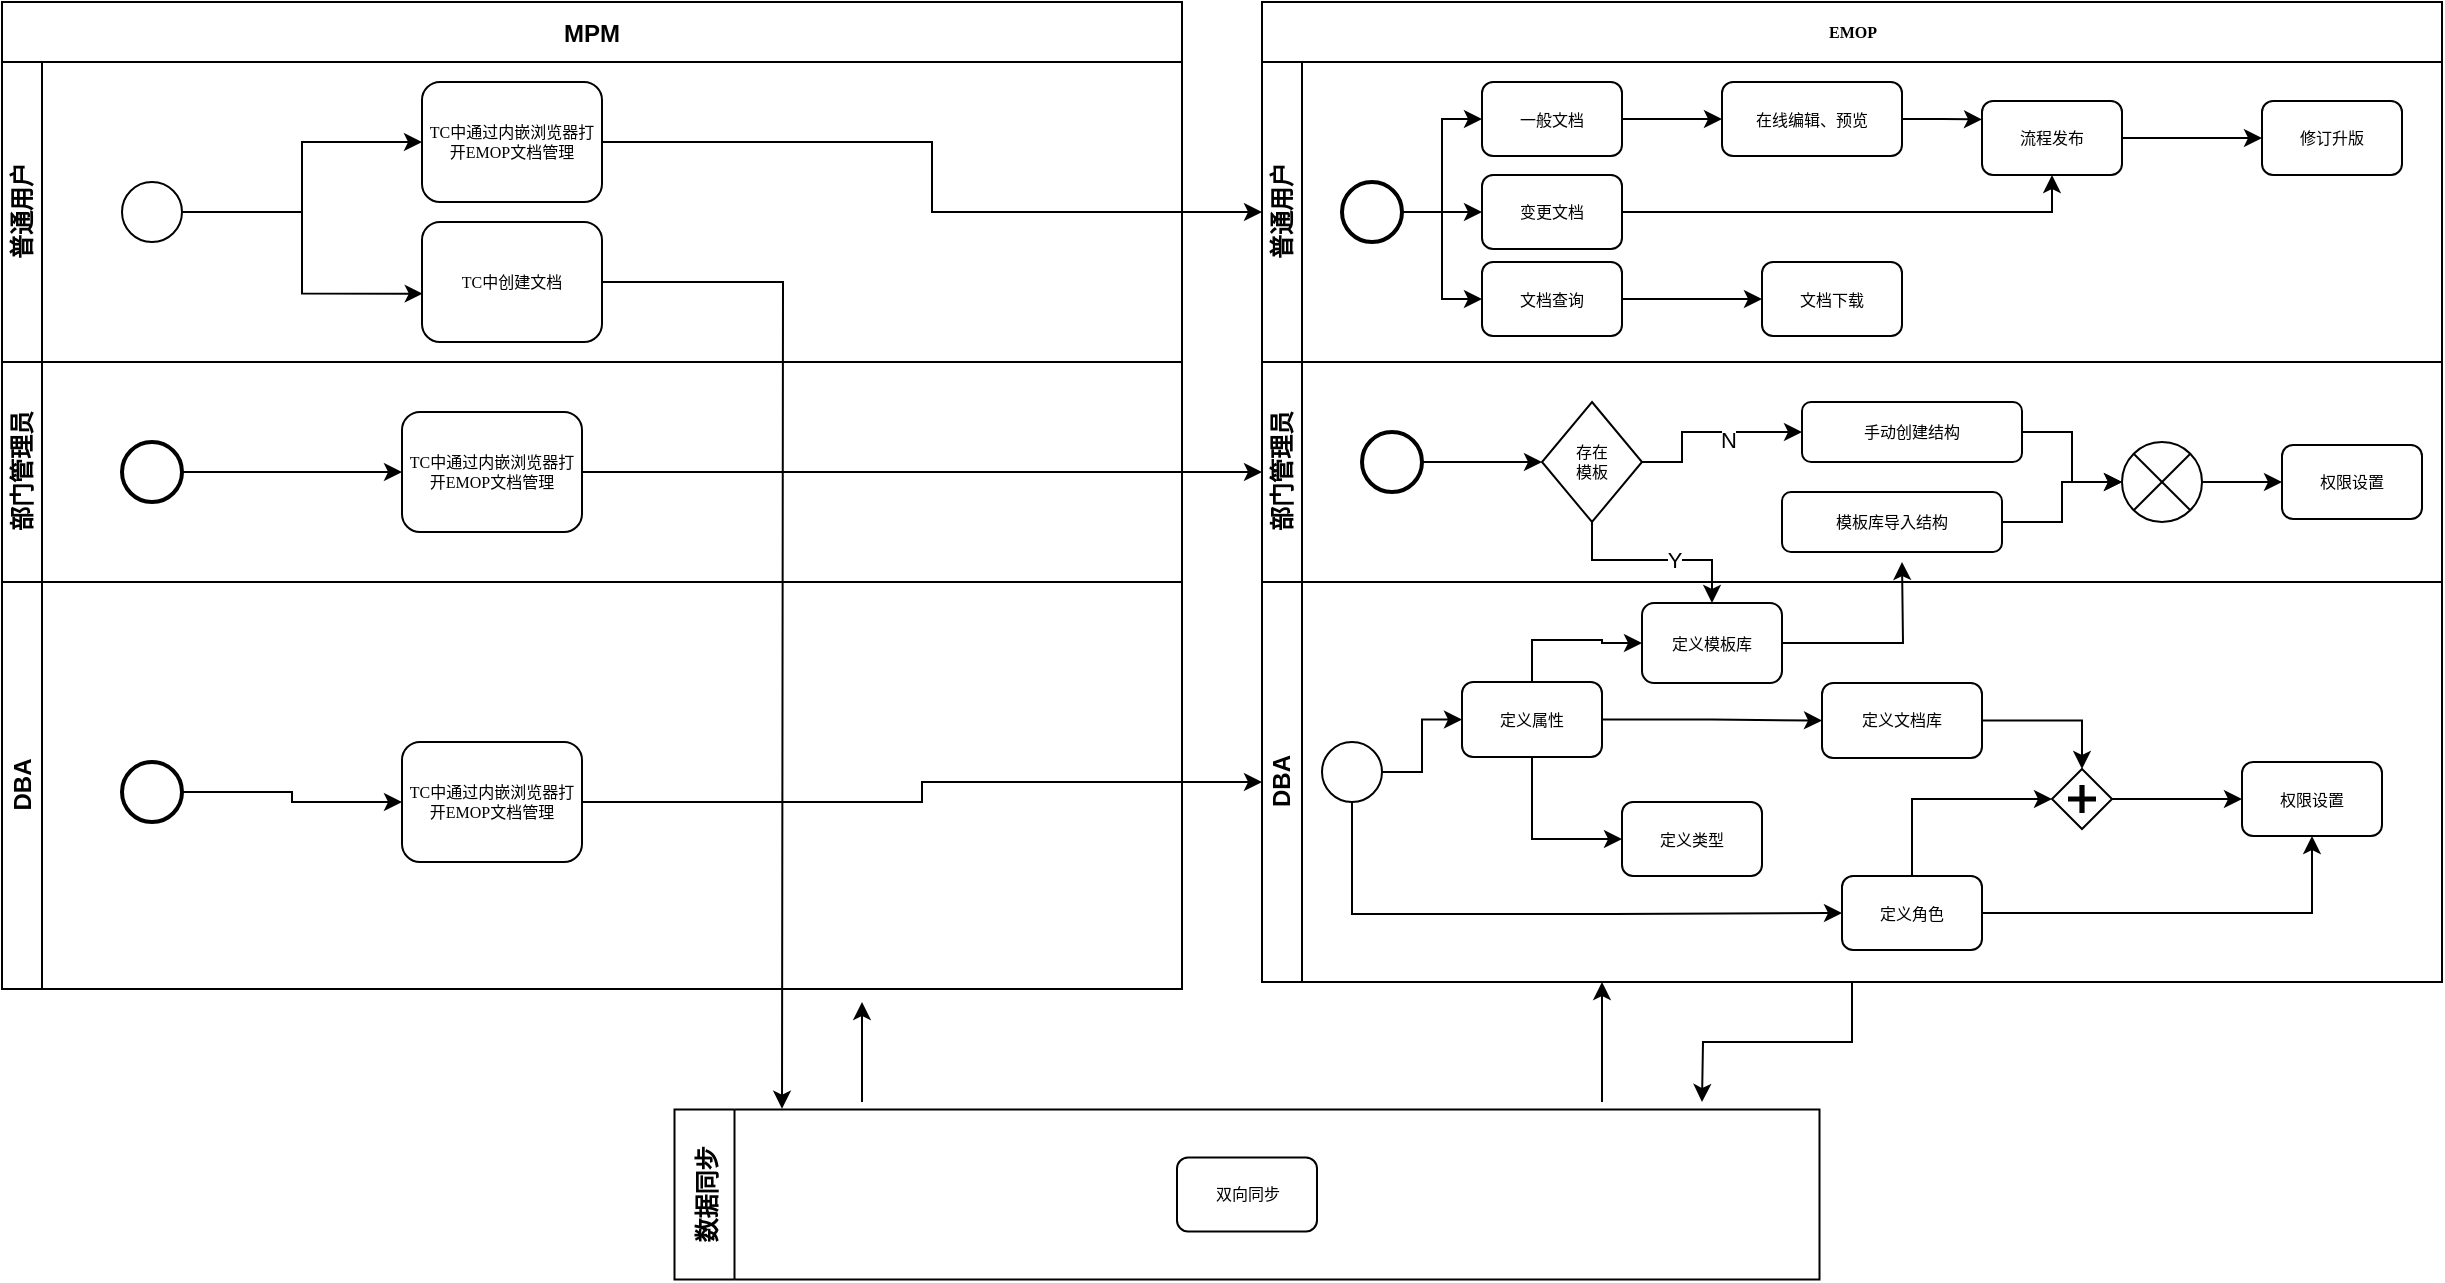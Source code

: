 <mxfile version="15.7.3" type="github">
  <diagram name="Page-1" id="c7488fd3-1785-93aa-aadb-54a6760d102a">
    <mxGraphModel dx="3162" dy="762" grid="1" gridSize="10" guides="1" tooltips="1" connect="1" arrows="1" fold="1" page="1" pageScale="1" pageWidth="1100" pageHeight="850" background="none" math="0" shadow="0">
      <root>
        <mxCell id="0" />
        <mxCell id="1" parent="0" />
        <mxCell id="2b4e8129b02d487f-1" value="EMOP" style="swimlane;html=1;childLayout=stackLayout;horizontal=1;startSize=30;horizontalStack=0;rounded=0;shadow=0;labelBackgroundColor=none;strokeWidth=1;fontFamily=Verdana;fontSize=8;align=center;" parent="1" vertex="1">
          <mxGeometry x="140" y="90" width="590" height="490" as="geometry">
            <mxRectangle x="180" y="70" width="60" height="30" as="alternateBounds" />
          </mxGeometry>
        </mxCell>
        <mxCell id="2b4e8129b02d487f-2" value="普通用户" style="swimlane;html=1;startSize=20;horizontal=0;" parent="2b4e8129b02d487f-1" vertex="1">
          <mxGeometry y="30" width="590" height="150" as="geometry">
            <mxRectangle y="30" width="590" height="20" as="alternateBounds" />
          </mxGeometry>
        </mxCell>
        <mxCell id="7WWTY_hHcLsdZ9CrHhyC-177" style="edgeStyle=orthogonalEdgeStyle;rounded=0;orthogonalLoop=1;jettySize=auto;html=1;exitX=1;exitY=0.5;exitDx=0;exitDy=0;entryX=0;entryY=0.5;entryDx=0;entryDy=0;" edge="1" parent="2b4e8129b02d487f-2" source="7WWTY_hHcLsdZ9CrHhyC-176" target="7WWTY_hHcLsdZ9CrHhyC-115">
          <mxGeometry relative="1" as="geometry" />
        </mxCell>
        <mxCell id="7WWTY_hHcLsdZ9CrHhyC-178" style="edgeStyle=orthogonalEdgeStyle;rounded=0;orthogonalLoop=1;jettySize=auto;html=1;entryX=0;entryY=0.5;entryDx=0;entryDy=0;" edge="1" parent="2b4e8129b02d487f-2" source="7WWTY_hHcLsdZ9CrHhyC-176" target="7WWTY_hHcLsdZ9CrHhyC-102">
          <mxGeometry relative="1" as="geometry" />
        </mxCell>
        <mxCell id="7WWTY_hHcLsdZ9CrHhyC-207" style="edgeStyle=orthogonalEdgeStyle;rounded=0;orthogonalLoop=1;jettySize=auto;html=1;entryX=0;entryY=0.5;entryDx=0;entryDy=0;" edge="1" parent="2b4e8129b02d487f-2" source="7WWTY_hHcLsdZ9CrHhyC-176" target="7WWTY_hHcLsdZ9CrHhyC-202">
          <mxGeometry relative="1" as="geometry" />
        </mxCell>
        <mxCell id="7WWTY_hHcLsdZ9CrHhyC-176" value="" style="ellipse;whiteSpace=wrap;html=1;rounded=0;shadow=0;labelBackgroundColor=none;strokeWidth=2;fontFamily=Verdana;fontSize=8;align=center;" vertex="1" parent="2b4e8129b02d487f-2">
          <mxGeometry x="40" y="60" width="30" height="30" as="geometry" />
        </mxCell>
        <mxCell id="7WWTY_hHcLsdZ9CrHhyC-205" style="edgeStyle=orthogonalEdgeStyle;rounded=0;orthogonalLoop=1;jettySize=auto;html=1;entryX=0;entryY=0.5;entryDx=0;entryDy=0;" edge="1" parent="2b4e8129b02d487f-2" source="7WWTY_hHcLsdZ9CrHhyC-115" target="7WWTY_hHcLsdZ9CrHhyC-204">
          <mxGeometry relative="1" as="geometry" />
        </mxCell>
        <mxCell id="7WWTY_hHcLsdZ9CrHhyC-115" value="一般文档" style="rounded=1;whiteSpace=wrap;html=1;shadow=0;labelBackgroundColor=none;strokeWidth=1;fontFamily=Verdana;fontSize=8;align=center;rotation=0;" vertex="1" parent="2b4e8129b02d487f-2">
          <mxGeometry x="110" y="10" width="70" height="37" as="geometry" />
        </mxCell>
        <mxCell id="7WWTY_hHcLsdZ9CrHhyC-181" style="edgeStyle=orthogonalEdgeStyle;rounded=0;orthogonalLoop=1;jettySize=auto;html=1;entryX=0.5;entryY=1;entryDx=0;entryDy=0;" edge="1" parent="2b4e8129b02d487f-2" source="7WWTY_hHcLsdZ9CrHhyC-102" target="7WWTY_hHcLsdZ9CrHhyC-179">
          <mxGeometry relative="1" as="geometry">
            <Array as="points">
              <mxPoint x="395" y="75" />
            </Array>
          </mxGeometry>
        </mxCell>
        <mxCell id="7WWTY_hHcLsdZ9CrHhyC-102" value="变更文档" style="rounded=1;whiteSpace=wrap;html=1;shadow=0;labelBackgroundColor=none;strokeWidth=1;fontFamily=Verdana;fontSize=8;align=center;rotation=0;" vertex="1" parent="2b4e8129b02d487f-2">
          <mxGeometry x="110" y="56.5" width="70" height="37" as="geometry" />
        </mxCell>
        <mxCell id="7WWTY_hHcLsdZ9CrHhyC-117" value="修订升版" style="rounded=1;whiteSpace=wrap;html=1;shadow=0;labelBackgroundColor=none;strokeWidth=1;fontFamily=Verdana;fontSize=8;align=center;rotation=0;" vertex="1" parent="2b4e8129b02d487f-2">
          <mxGeometry x="500" y="19.5" width="70" height="37" as="geometry" />
        </mxCell>
        <mxCell id="7WWTY_hHcLsdZ9CrHhyC-182" style="edgeStyle=orthogonalEdgeStyle;rounded=0;orthogonalLoop=1;jettySize=auto;html=1;entryX=0;entryY=0.5;entryDx=0;entryDy=0;" edge="1" parent="2b4e8129b02d487f-2" source="7WWTY_hHcLsdZ9CrHhyC-179" target="7WWTY_hHcLsdZ9CrHhyC-117">
          <mxGeometry relative="1" as="geometry" />
        </mxCell>
        <mxCell id="7WWTY_hHcLsdZ9CrHhyC-179" value="流程发布" style="rounded=1;whiteSpace=wrap;html=1;shadow=0;labelBackgroundColor=none;strokeWidth=1;fontFamily=Verdana;fontSize=8;align=center;rotation=0;" vertex="1" parent="2b4e8129b02d487f-2">
          <mxGeometry x="360" y="19.5" width="70" height="37" as="geometry" />
        </mxCell>
        <mxCell id="7WWTY_hHcLsdZ9CrHhyC-208" style="edgeStyle=orthogonalEdgeStyle;rounded=0;orthogonalLoop=1;jettySize=auto;html=1;entryX=0;entryY=0.5;entryDx=0;entryDy=0;" edge="1" parent="2b4e8129b02d487f-2" source="7WWTY_hHcLsdZ9CrHhyC-202" target="7WWTY_hHcLsdZ9CrHhyC-203">
          <mxGeometry relative="1" as="geometry" />
        </mxCell>
        <mxCell id="7WWTY_hHcLsdZ9CrHhyC-202" value="文档查询" style="rounded=1;whiteSpace=wrap;html=1;shadow=0;labelBackgroundColor=none;strokeWidth=1;fontFamily=Verdana;fontSize=8;align=center;rotation=0;" vertex="1" parent="2b4e8129b02d487f-2">
          <mxGeometry x="110" y="100" width="70" height="37" as="geometry" />
        </mxCell>
        <mxCell id="7WWTY_hHcLsdZ9CrHhyC-203" value="文档下载" style="rounded=1;whiteSpace=wrap;html=1;shadow=0;labelBackgroundColor=none;strokeWidth=1;fontFamily=Verdana;fontSize=8;align=center;rotation=0;" vertex="1" parent="2b4e8129b02d487f-2">
          <mxGeometry x="250" y="100" width="70" height="37" as="geometry" />
        </mxCell>
        <mxCell id="7WWTY_hHcLsdZ9CrHhyC-206" style="edgeStyle=orthogonalEdgeStyle;rounded=0;orthogonalLoop=1;jettySize=auto;html=1;entryX=0;entryY=0.25;entryDx=0;entryDy=0;" edge="1" parent="2b4e8129b02d487f-2" source="7WWTY_hHcLsdZ9CrHhyC-204" target="7WWTY_hHcLsdZ9CrHhyC-179">
          <mxGeometry relative="1" as="geometry" />
        </mxCell>
        <mxCell id="7WWTY_hHcLsdZ9CrHhyC-204" value="在线编辑、预览" style="rounded=1;whiteSpace=wrap;html=1;shadow=0;labelBackgroundColor=none;strokeWidth=1;fontFamily=Verdana;fontSize=8;align=center;rotation=0;" vertex="1" parent="2b4e8129b02d487f-2">
          <mxGeometry x="230" y="10" width="90" height="37" as="geometry" />
        </mxCell>
        <mxCell id="2b4e8129b02d487f-3" value="部门管理员" style="swimlane;html=1;startSize=20;horizontal=0;" parent="2b4e8129b02d487f-1" vertex="1">
          <mxGeometry y="180" width="590" height="110" as="geometry" />
        </mxCell>
        <mxCell id="7WWTY_hHcLsdZ9CrHhyC-141" style="edgeStyle=orthogonalEdgeStyle;rounded=0;orthogonalLoop=1;jettySize=auto;html=1;exitX=1;exitY=0.5;exitDx=0;exitDy=0;entryX=0;entryY=0.5;entryDx=0;entryDy=0;entryPerimeter=0;" edge="1" parent="2b4e8129b02d487f-3" source="2b4e8129b02d487f-8" target="7WWTY_hHcLsdZ9CrHhyC-103">
          <mxGeometry relative="1" as="geometry" />
        </mxCell>
        <mxCell id="2b4e8129b02d487f-8" value="" style="ellipse;whiteSpace=wrap;html=1;rounded=0;shadow=0;labelBackgroundColor=none;strokeWidth=2;fontFamily=Verdana;fontSize=8;align=center;" parent="2b4e8129b02d487f-3" vertex="1">
          <mxGeometry x="50" y="35" width="30" height="30" as="geometry" />
        </mxCell>
        <mxCell id="7WWTY_hHcLsdZ9CrHhyC-171" style="edgeStyle=orthogonalEdgeStyle;rounded=0;orthogonalLoop=1;jettySize=auto;html=1;" edge="1" parent="2b4e8129b02d487f-3" source="2b4e8129b02d487f-7" target="7WWTY_hHcLsdZ9CrHhyC-169">
          <mxGeometry relative="1" as="geometry" />
        </mxCell>
        <mxCell id="2b4e8129b02d487f-7" value="模板库导入结构" style="rounded=1;whiteSpace=wrap;html=1;shadow=0;labelBackgroundColor=none;strokeWidth=1;fontFamily=Verdana;fontSize=8;align=center;" parent="2b4e8129b02d487f-3" vertex="1">
          <mxGeometry x="260" y="65" width="110" height="30" as="geometry" />
        </mxCell>
        <mxCell id="7WWTY_hHcLsdZ9CrHhyC-142" style="edgeStyle=orthogonalEdgeStyle;rounded=0;orthogonalLoop=1;jettySize=auto;html=1;entryX=0;entryY=0.5;entryDx=0;entryDy=0;" edge="1" parent="2b4e8129b02d487f-3" source="7WWTY_hHcLsdZ9CrHhyC-103" target="7WWTY_hHcLsdZ9CrHhyC-167">
          <mxGeometry relative="1" as="geometry">
            <mxPoint x="320" y="30" as="targetPoint" />
            <Array as="points">
              <mxPoint x="210" y="50" />
              <mxPoint x="210" y="35" />
              <mxPoint x="260" y="35" />
            </Array>
          </mxGeometry>
        </mxCell>
        <mxCell id="7WWTY_hHcLsdZ9CrHhyC-143" value="N" style="edgeLabel;html=1;align=center;verticalAlign=middle;resizable=0;points=[];" vertex="1" connectable="0" parent="7WWTY_hHcLsdZ9CrHhyC-142">
          <mxGeometry x="0.211" y="-4" relative="1" as="geometry">
            <mxPoint as="offset" />
          </mxGeometry>
        </mxCell>
        <mxCell id="7WWTY_hHcLsdZ9CrHhyC-103" value="存在&lt;br&gt;模板" style="strokeWidth=1;html=1;shape=mxgraph.flowchart.decision;whiteSpace=wrap;rounded=1;shadow=0;labelBackgroundColor=none;fontFamily=Verdana;fontSize=8;align=center;rotation=0;" vertex="1" parent="2b4e8129b02d487f-3">
          <mxGeometry x="140" y="20" width="50" height="60" as="geometry" />
        </mxCell>
        <mxCell id="7WWTY_hHcLsdZ9CrHhyC-170" style="edgeStyle=orthogonalEdgeStyle;rounded=0;orthogonalLoop=1;jettySize=auto;html=1;entryX=0;entryY=0.5;entryDx=0;entryDy=0;entryPerimeter=0;" edge="1" parent="2b4e8129b02d487f-3" source="7WWTY_hHcLsdZ9CrHhyC-167" target="7WWTY_hHcLsdZ9CrHhyC-169">
          <mxGeometry relative="1" as="geometry" />
        </mxCell>
        <mxCell id="7WWTY_hHcLsdZ9CrHhyC-167" value="手动创建结构" style="rounded=1;whiteSpace=wrap;html=1;shadow=0;labelBackgroundColor=none;strokeWidth=1;fontFamily=Verdana;fontSize=8;align=center;" vertex="1" parent="2b4e8129b02d487f-3">
          <mxGeometry x="270" y="20" width="110" height="30" as="geometry" />
        </mxCell>
        <mxCell id="7WWTY_hHcLsdZ9CrHhyC-175" style="edgeStyle=orthogonalEdgeStyle;rounded=0;orthogonalLoop=1;jettySize=auto;html=1;entryX=0;entryY=0.5;entryDx=0;entryDy=0;" edge="1" parent="2b4e8129b02d487f-3" source="7WWTY_hHcLsdZ9CrHhyC-169" target="7WWTY_hHcLsdZ9CrHhyC-173">
          <mxGeometry relative="1" as="geometry" />
        </mxCell>
        <mxCell id="7WWTY_hHcLsdZ9CrHhyC-169" value="" style="verticalLabelPosition=bottom;verticalAlign=top;html=1;shape=mxgraph.flowchart.or;" vertex="1" parent="2b4e8129b02d487f-3">
          <mxGeometry x="430" y="40" width="40" height="40" as="geometry" />
        </mxCell>
        <mxCell id="7WWTY_hHcLsdZ9CrHhyC-173" value="权限设置" style="rounded=1;whiteSpace=wrap;html=1;shadow=0;labelBackgroundColor=none;strokeWidth=1;fontFamily=Verdana;fontSize=8;align=center;" vertex="1" parent="2b4e8129b02d487f-3">
          <mxGeometry x="510" y="41.5" width="70" height="37" as="geometry" />
        </mxCell>
        <mxCell id="2b4e8129b02d487f-4" value="DBA" style="swimlane;html=1;startSize=20;horizontal=0;" parent="2b4e8129b02d487f-1" vertex="1">
          <mxGeometry y="290" width="590" height="200" as="geometry" />
        </mxCell>
        <mxCell id="7WWTY_hHcLsdZ9CrHhyC-135" style="edgeStyle=orthogonalEdgeStyle;rounded=0;orthogonalLoop=1;jettySize=auto;html=1;exitX=1;exitY=0.5;exitDx=0;exitDy=0;" edge="1" parent="2b4e8129b02d487f-4" source="2b4e8129b02d487f-17" target="7WWTY_hHcLsdZ9CrHhyC-134">
          <mxGeometry relative="1" as="geometry" />
        </mxCell>
        <mxCell id="7WWTY_hHcLsdZ9CrHhyC-155" style="edgeStyle=orthogonalEdgeStyle;rounded=0;orthogonalLoop=1;jettySize=auto;html=1;exitX=0.5;exitY=0;exitDx=0;exitDy=0;entryX=0;entryY=0.5;entryDx=0;entryDy=0;" edge="1" parent="2b4e8129b02d487f-4" source="2b4e8129b02d487f-17" target="2b4e8129b02d487f-10">
          <mxGeometry relative="1" as="geometry" />
        </mxCell>
        <mxCell id="2b4e8129b02d487f-17" value="定义角色" style="rounded=1;whiteSpace=wrap;html=1;shadow=0;labelBackgroundColor=none;strokeWidth=1;fontFamily=Verdana;fontSize=8;align=center;" parent="2b4e8129b02d487f-4" vertex="1">
          <mxGeometry x="290" y="147" width="70" height="37" as="geometry" />
        </mxCell>
        <mxCell id="7WWTY_hHcLsdZ9CrHhyC-152" style="edgeStyle=orthogonalEdgeStyle;rounded=0;orthogonalLoop=1;jettySize=auto;html=1;entryX=0;entryY=0.5;entryDx=0;entryDy=0;" edge="1" parent="2b4e8129b02d487f-4" source="2b4e8129b02d487f-5" target="2b4e8129b02d487f-17">
          <mxGeometry relative="1" as="geometry">
            <Array as="points">
              <mxPoint x="45" y="166" />
              <mxPoint x="175" y="166" />
            </Array>
          </mxGeometry>
        </mxCell>
        <mxCell id="7WWTY_hHcLsdZ9CrHhyC-153" style="edgeStyle=orthogonalEdgeStyle;rounded=0;orthogonalLoop=1;jettySize=auto;html=1;exitX=1;exitY=0.5;exitDx=0;exitDy=0;entryX=0;entryY=0.5;entryDx=0;entryDy=0;" edge="1" parent="2b4e8129b02d487f-4" source="2b4e8129b02d487f-5" target="2b4e8129b02d487f-6">
          <mxGeometry relative="1" as="geometry" />
        </mxCell>
        <mxCell id="2b4e8129b02d487f-5" value="" style="ellipse;whiteSpace=wrap;html=1;rounded=0;shadow=0;labelBackgroundColor=none;strokeWidth=1;fontFamily=Verdana;fontSize=8;align=center;" parent="2b4e8129b02d487f-4" vertex="1">
          <mxGeometry x="30" y="80" width="30" height="30" as="geometry" />
        </mxCell>
        <mxCell id="7WWTY_hHcLsdZ9CrHhyC-148" style="edgeStyle=orthogonalEdgeStyle;rounded=0;orthogonalLoop=1;jettySize=auto;html=1;exitX=0.5;exitY=1;exitDx=0;exitDy=0;entryX=0;entryY=0.5;entryDx=0;entryDy=0;" edge="1" parent="2b4e8129b02d487f-4" source="2b4e8129b02d487f-6" target="2b4e8129b02d487f-12">
          <mxGeometry relative="1" as="geometry" />
        </mxCell>
        <mxCell id="7WWTY_hHcLsdZ9CrHhyC-149" style="edgeStyle=orthogonalEdgeStyle;rounded=0;orthogonalLoop=1;jettySize=auto;html=1;exitX=1;exitY=0.5;exitDx=0;exitDy=0;entryX=0;entryY=0.5;entryDx=0;entryDy=0;" edge="1" parent="2b4e8129b02d487f-4" source="2b4e8129b02d487f-6" target="7WWTY_hHcLsdZ9CrHhyC-132">
          <mxGeometry relative="1" as="geometry" />
        </mxCell>
        <mxCell id="7WWTY_hHcLsdZ9CrHhyC-157" style="edgeStyle=orthogonalEdgeStyle;rounded=0;orthogonalLoop=1;jettySize=auto;html=1;entryX=0;entryY=0.5;entryDx=0;entryDy=0;" edge="1" parent="2b4e8129b02d487f-4" source="2b4e8129b02d487f-6" target="7WWTY_hHcLsdZ9CrHhyC-136">
          <mxGeometry relative="1" as="geometry">
            <Array as="points">
              <mxPoint x="135" y="29" />
              <mxPoint x="170" y="29" />
            </Array>
          </mxGeometry>
        </mxCell>
        <mxCell id="2b4e8129b02d487f-6" value="定义属性" style="rounded=1;whiteSpace=wrap;html=1;shadow=0;labelBackgroundColor=none;strokeWidth=1;fontFamily=Verdana;fontSize=8;align=center;" parent="2b4e8129b02d487f-4" vertex="1">
          <mxGeometry x="100" y="50" width="70" height="37.5" as="geometry" />
        </mxCell>
        <mxCell id="2b4e8129b02d487f-12" value="定义类型" style="rounded=1;whiteSpace=wrap;html=1;shadow=0;labelBackgroundColor=none;strokeWidth=1;fontFamily=Verdana;fontSize=8;align=center;" parent="2b4e8129b02d487f-4" vertex="1">
          <mxGeometry x="180" y="110.0" width="70" height="37" as="geometry" />
        </mxCell>
        <mxCell id="7WWTY_hHcLsdZ9CrHhyC-154" style="edgeStyle=orthogonalEdgeStyle;rounded=0;orthogonalLoop=1;jettySize=auto;html=1;entryX=0.5;entryY=0;entryDx=0;entryDy=0;" edge="1" parent="2b4e8129b02d487f-4" source="7WWTY_hHcLsdZ9CrHhyC-132" target="2b4e8129b02d487f-10">
          <mxGeometry relative="1" as="geometry" />
        </mxCell>
        <mxCell id="7WWTY_hHcLsdZ9CrHhyC-132" value="定义文档库" style="rounded=1;whiteSpace=wrap;html=1;shadow=0;labelBackgroundColor=none;strokeWidth=1;fontFamily=Verdana;fontSize=8;align=center;rotation=0;" vertex="1" parent="2b4e8129b02d487f-4">
          <mxGeometry x="280" y="50.5" width="80" height="37.5" as="geometry" />
        </mxCell>
        <mxCell id="7WWTY_hHcLsdZ9CrHhyC-134" value="权限设置" style="rounded=1;whiteSpace=wrap;html=1;shadow=0;labelBackgroundColor=none;strokeWidth=1;fontFamily=Verdana;fontSize=8;align=center;" vertex="1" parent="2b4e8129b02d487f-4">
          <mxGeometry x="490" y="90" width="70" height="37" as="geometry" />
        </mxCell>
        <mxCell id="7WWTY_hHcLsdZ9CrHhyC-136" value="定义模板库" style="whiteSpace=wrap;html=1;rounded=1;shadow=0;fontFamily=Verdana;fontSize=8;strokeWidth=1;" vertex="1" parent="2b4e8129b02d487f-4">
          <mxGeometry x="190" y="10.5" width="70" height="40" as="geometry" />
        </mxCell>
        <mxCell id="7WWTY_hHcLsdZ9CrHhyC-156" style="edgeStyle=orthogonalEdgeStyle;rounded=0;orthogonalLoop=1;jettySize=auto;html=1;exitX=1;exitY=0.5;exitDx=0;exitDy=0;entryX=0;entryY=0.5;entryDx=0;entryDy=0;" edge="1" parent="2b4e8129b02d487f-4" source="2b4e8129b02d487f-10" target="7WWTY_hHcLsdZ9CrHhyC-134">
          <mxGeometry relative="1" as="geometry" />
        </mxCell>
        <mxCell id="2b4e8129b02d487f-10" value="" style="shape=mxgraph.bpmn.shape;html=1;verticalLabelPosition=bottom;labelBackgroundColor=#ffffff;verticalAlign=top;perimeter=rhombusPerimeter;background=gateway;outline=none;symbol=parallelGw;rounded=1;shadow=0;strokeWidth=1;fontFamily=Verdana;fontSize=8;align=center;" parent="2b4e8129b02d487f-4" vertex="1">
          <mxGeometry x="395" y="93.5" width="30" height="30" as="geometry" />
        </mxCell>
        <mxCell id="7WWTY_hHcLsdZ9CrHhyC-160" style="edgeStyle=orthogonalEdgeStyle;rounded=0;orthogonalLoop=1;jettySize=auto;html=1;entryX=0.5;entryY=0;entryDx=0;entryDy=0;" edge="1" parent="2b4e8129b02d487f-1" source="7WWTY_hHcLsdZ9CrHhyC-103" target="7WWTY_hHcLsdZ9CrHhyC-136">
          <mxGeometry relative="1" as="geometry">
            <Array as="points">
              <mxPoint x="165" y="279" />
              <mxPoint x="225" y="279" />
            </Array>
          </mxGeometry>
        </mxCell>
        <mxCell id="7WWTY_hHcLsdZ9CrHhyC-161" value="Y" style="edgeLabel;html=1;align=center;verticalAlign=middle;resizable=0;points=[];" vertex="1" connectable="0" parent="7WWTY_hHcLsdZ9CrHhyC-160">
          <mxGeometry x="0.188" relative="1" as="geometry">
            <mxPoint as="offset" />
          </mxGeometry>
        </mxCell>
        <object label="数据同步" id="7WWTY_hHcLsdZ9CrHhyC-97">
          <mxCell style="swimlane;startSize=30;rotation=-90;" vertex="1" parent="1">
            <mxGeometry x="90" y="400" width="85" height="572.5" as="geometry">
              <mxRectangle x="730" y="90" width="80" height="30" as="alternateBounds" />
            </mxGeometry>
          </mxCell>
        </object>
        <mxCell id="2b4e8129b02d487f-9" value="双向同步" style="rounded=1;whiteSpace=wrap;html=1;shadow=0;labelBackgroundColor=none;strokeWidth=1;fontFamily=Verdana;fontSize=8;align=center;rotation=0;" parent="7WWTY_hHcLsdZ9CrHhyC-97" vertex="1">
          <mxGeometry x="7.5" y="267.75" width="70" height="37" as="geometry" />
        </mxCell>
        <object label="MPM" id="7WWTY_hHcLsdZ9CrHhyC-99">
          <mxCell style="swimlane;startSize=30;" vertex="1" parent="1">
            <mxGeometry x="-490" y="90" width="590" height="493.5" as="geometry">
              <mxRectangle x="970" y="90" width="60" height="30" as="alternateBounds" />
            </mxGeometry>
          </mxCell>
        </object>
        <mxCell id="7WWTY_hHcLsdZ9CrHhyC-112" value="普通用户" style="swimlane;html=1;startSize=20;horizontal=0;rotation=0;" vertex="1" parent="7WWTY_hHcLsdZ9CrHhyC-99">
          <mxGeometry y="30" width="590" height="150" as="geometry">
            <mxRectangle y="30" width="590" height="20" as="alternateBounds" />
          </mxGeometry>
        </mxCell>
        <mxCell id="7WWTY_hHcLsdZ9CrHhyC-198" style="edgeStyle=orthogonalEdgeStyle;rounded=0;orthogonalLoop=1;jettySize=auto;html=1;entryX=0;entryY=0.5;entryDx=0;entryDy=0;" edge="1" parent="7WWTY_hHcLsdZ9CrHhyC-112" source="7WWTY_hHcLsdZ9CrHhyC-114" target="7WWTY_hHcLsdZ9CrHhyC-190">
          <mxGeometry relative="1" as="geometry" />
        </mxCell>
        <mxCell id="7WWTY_hHcLsdZ9CrHhyC-201" style="edgeStyle=orthogonalEdgeStyle;rounded=0;orthogonalLoop=1;jettySize=auto;html=1;entryX=0.004;entryY=0.597;entryDx=0;entryDy=0;entryPerimeter=0;" edge="1" parent="7WWTY_hHcLsdZ9CrHhyC-112" source="7WWTY_hHcLsdZ9CrHhyC-114" target="7WWTY_hHcLsdZ9CrHhyC-200">
          <mxGeometry relative="1" as="geometry" />
        </mxCell>
        <mxCell id="7WWTY_hHcLsdZ9CrHhyC-114" value="" style="ellipse;whiteSpace=wrap;html=1;rounded=0;shadow=0;labelBackgroundColor=none;strokeWidth=1;fontFamily=Verdana;fontSize=8;align=center;rotation=0;" vertex="1" parent="7WWTY_hHcLsdZ9CrHhyC-112">
          <mxGeometry x="60" y="60" width="30" height="30" as="geometry" />
        </mxCell>
        <mxCell id="7WWTY_hHcLsdZ9CrHhyC-190" value="TC中通过内嵌浏览器打开EMOP文档管理" style="rounded=1;whiteSpace=wrap;html=1;shadow=0;labelBackgroundColor=none;strokeWidth=1;fontFamily=Verdana;fontSize=8;align=center;rotation=0;" vertex="1" parent="7WWTY_hHcLsdZ9CrHhyC-112">
          <mxGeometry x="210" y="10" width="90" height="60" as="geometry" />
        </mxCell>
        <mxCell id="7WWTY_hHcLsdZ9CrHhyC-200" value="TC中创建文档" style="rounded=1;whiteSpace=wrap;html=1;shadow=0;labelBackgroundColor=none;strokeWidth=1;fontFamily=Verdana;fontSize=8;align=center;rotation=0;" vertex="1" parent="7WWTY_hHcLsdZ9CrHhyC-112">
          <mxGeometry x="210" y="80" width="90" height="60" as="geometry" />
        </mxCell>
        <mxCell id="7WWTY_hHcLsdZ9CrHhyC-183" value="DBA" style="swimlane;html=1;startSize=20;horizontal=0;rotation=0;" vertex="1" parent="7WWTY_hHcLsdZ9CrHhyC-99">
          <mxGeometry y="290" width="590" height="203.5" as="geometry" />
        </mxCell>
        <mxCell id="7WWTY_hHcLsdZ9CrHhyC-193" value="TC中通过内嵌浏览器打开EMOP文档管理" style="rounded=1;whiteSpace=wrap;html=1;shadow=0;labelBackgroundColor=none;strokeWidth=1;fontFamily=Verdana;fontSize=8;align=center;rotation=0;" vertex="1" parent="7WWTY_hHcLsdZ9CrHhyC-183">
          <mxGeometry x="200" y="80" width="90" height="60" as="geometry" />
        </mxCell>
        <mxCell id="7WWTY_hHcLsdZ9CrHhyC-100" value="部门管理员" style="swimlane;html=1;startSize=20;horizontal=0;rotation=0;" vertex="1" parent="7WWTY_hHcLsdZ9CrHhyC-99">
          <mxGeometry y="180" width="590" height="110" as="geometry" />
        </mxCell>
        <mxCell id="7WWTY_hHcLsdZ9CrHhyC-196" style="edgeStyle=orthogonalEdgeStyle;rounded=0;orthogonalLoop=1;jettySize=auto;html=1;" edge="1" parent="7WWTY_hHcLsdZ9CrHhyC-100" source="7WWTY_hHcLsdZ9CrHhyC-123" target="7WWTY_hHcLsdZ9CrHhyC-192">
          <mxGeometry relative="1" as="geometry" />
        </mxCell>
        <mxCell id="7WWTY_hHcLsdZ9CrHhyC-123" value="" style="ellipse;whiteSpace=wrap;html=1;rounded=0;shadow=0;labelBackgroundColor=none;strokeWidth=2;fontFamily=Verdana;fontSize=8;align=center;rotation=0;" vertex="1" parent="7WWTY_hHcLsdZ9CrHhyC-100">
          <mxGeometry x="60" y="40" width="30" height="30" as="geometry" />
        </mxCell>
        <mxCell id="7WWTY_hHcLsdZ9CrHhyC-192" value="TC中通过内嵌浏览器打开EMOP文档管理" style="rounded=1;whiteSpace=wrap;html=1;shadow=0;labelBackgroundColor=none;strokeWidth=1;fontFamily=Verdana;fontSize=8;align=center;rotation=0;" vertex="1" parent="7WWTY_hHcLsdZ9CrHhyC-100">
          <mxGeometry x="200" y="25" width="90" height="60" as="geometry" />
        </mxCell>
        <mxCell id="7WWTY_hHcLsdZ9CrHhyC-174" style="edgeStyle=orthogonalEdgeStyle;rounded=0;orthogonalLoop=1;jettySize=auto;html=1;" edge="1" parent="1" source="7WWTY_hHcLsdZ9CrHhyC-136">
          <mxGeometry relative="1" as="geometry">
            <mxPoint x="460" y="370" as="targetPoint" />
          </mxGeometry>
        </mxCell>
        <mxCell id="7WWTY_hHcLsdZ9CrHhyC-184" style="edgeStyle=orthogonalEdgeStyle;rounded=0;orthogonalLoop=1;jettySize=auto;html=1;" edge="1" parent="1">
          <mxGeometry relative="1" as="geometry">
            <mxPoint x="-60" y="590" as="targetPoint" />
            <mxPoint x="-60" y="640" as="sourcePoint" />
          </mxGeometry>
        </mxCell>
        <mxCell id="7WWTY_hHcLsdZ9CrHhyC-185" style="edgeStyle=orthogonalEdgeStyle;rounded=0;orthogonalLoop=1;jettySize=auto;html=1;" edge="1" parent="1">
          <mxGeometry relative="1" as="geometry">
            <mxPoint x="310" y="580" as="targetPoint" />
            <mxPoint x="310" y="640" as="sourcePoint" />
          </mxGeometry>
        </mxCell>
        <mxCell id="7WWTY_hHcLsdZ9CrHhyC-186" style="edgeStyle=orthogonalEdgeStyle;rounded=0;orthogonalLoop=1;jettySize=auto;html=1;" edge="1" parent="1" source="2b4e8129b02d487f-4">
          <mxGeometry relative="1" as="geometry">
            <mxPoint x="360" y="640" as="targetPoint" />
          </mxGeometry>
        </mxCell>
        <mxCell id="7WWTY_hHcLsdZ9CrHhyC-187" style="edgeStyle=orthogonalEdgeStyle;rounded=0;orthogonalLoop=1;jettySize=auto;html=1;exitX=1;exitY=0.5;exitDx=0;exitDy=0;" edge="1" parent="1" source="7WWTY_hHcLsdZ9CrHhyC-200">
          <mxGeometry relative="1" as="geometry">
            <mxPoint x="-100" y="643.333" as="targetPoint" />
          </mxGeometry>
        </mxCell>
        <mxCell id="7WWTY_hHcLsdZ9CrHhyC-194" style="edgeStyle=orthogonalEdgeStyle;rounded=0;orthogonalLoop=1;jettySize=auto;html=1;exitX=1;exitY=0.5;exitDx=0;exitDy=0;entryX=0;entryY=0.5;entryDx=0;entryDy=0;" edge="1" parent="1" source="7WWTY_hHcLsdZ9CrHhyC-118" target="7WWTY_hHcLsdZ9CrHhyC-193">
          <mxGeometry relative="1" as="geometry" />
        </mxCell>
        <mxCell id="7WWTY_hHcLsdZ9CrHhyC-118" value="" style="ellipse;whiteSpace=wrap;html=1;rounded=0;shadow=0;labelBackgroundColor=none;strokeWidth=2;fontFamily=Verdana;fontSize=8;align=center;rotation=0;" vertex="1" parent="1">
          <mxGeometry x="-430" y="470" width="30" height="30" as="geometry" />
        </mxCell>
        <mxCell id="7WWTY_hHcLsdZ9CrHhyC-195" style="edgeStyle=orthogonalEdgeStyle;rounded=0;orthogonalLoop=1;jettySize=auto;html=1;exitX=1;exitY=0.5;exitDx=0;exitDy=0;entryX=0;entryY=0.5;entryDx=0;entryDy=0;" edge="1" parent="1" source="7WWTY_hHcLsdZ9CrHhyC-193" target="2b4e8129b02d487f-4">
          <mxGeometry relative="1" as="geometry" />
        </mxCell>
        <mxCell id="7WWTY_hHcLsdZ9CrHhyC-197" style="edgeStyle=orthogonalEdgeStyle;rounded=0;orthogonalLoop=1;jettySize=auto;html=1;exitX=1;exitY=0.5;exitDx=0;exitDy=0;entryX=0;entryY=0.5;entryDx=0;entryDy=0;" edge="1" parent="1" source="7WWTY_hHcLsdZ9CrHhyC-192" target="2b4e8129b02d487f-3">
          <mxGeometry relative="1" as="geometry" />
        </mxCell>
        <mxCell id="7WWTY_hHcLsdZ9CrHhyC-199" style="edgeStyle=orthogonalEdgeStyle;rounded=0;orthogonalLoop=1;jettySize=auto;html=1;entryX=0;entryY=0.5;entryDx=0;entryDy=0;" edge="1" parent="1" source="7WWTY_hHcLsdZ9CrHhyC-190" target="2b4e8129b02d487f-2">
          <mxGeometry relative="1" as="geometry" />
        </mxCell>
      </root>
    </mxGraphModel>
  </diagram>
</mxfile>
